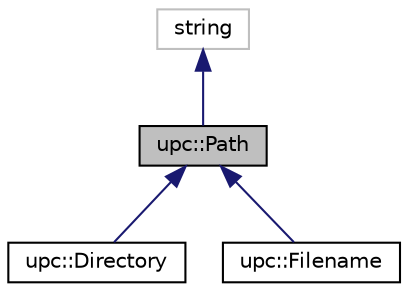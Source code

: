 digraph "upc::Path"
{
  edge [fontname="Helvetica",fontsize="10",labelfontname="Helvetica",labelfontsize="10"];
  node [fontname="Helvetica",fontsize="10",shape=record];
  Node0 [label="upc::Path",height=0.2,width=0.4,color="black", fillcolor="grey75", style="filled", fontcolor="black"];
  Node1 -> Node0 [dir="back",color="midnightblue",fontsize="10",style="solid",fontname="Helvetica"];
  Node1 [label="string",height=0.2,width=0.4,color="grey75", fillcolor="white", style="filled"];
  Node0 -> Node2 [dir="back",color="midnightblue",fontsize="10",style="solid",fontname="Helvetica"];
  Node2 [label="upc::Directory",height=0.2,width=0.4,color="black", fillcolor="white", style="filled",URL="$classupc_1_1Directory.html"];
  Node0 -> Node3 [dir="back",color="midnightblue",fontsize="10",style="solid",fontname="Helvetica"];
  Node3 [label="upc::Filename",height=0.2,width=0.4,color="black", fillcolor="white", style="filled",URL="$classupc_1_1Filename.html"];
}
